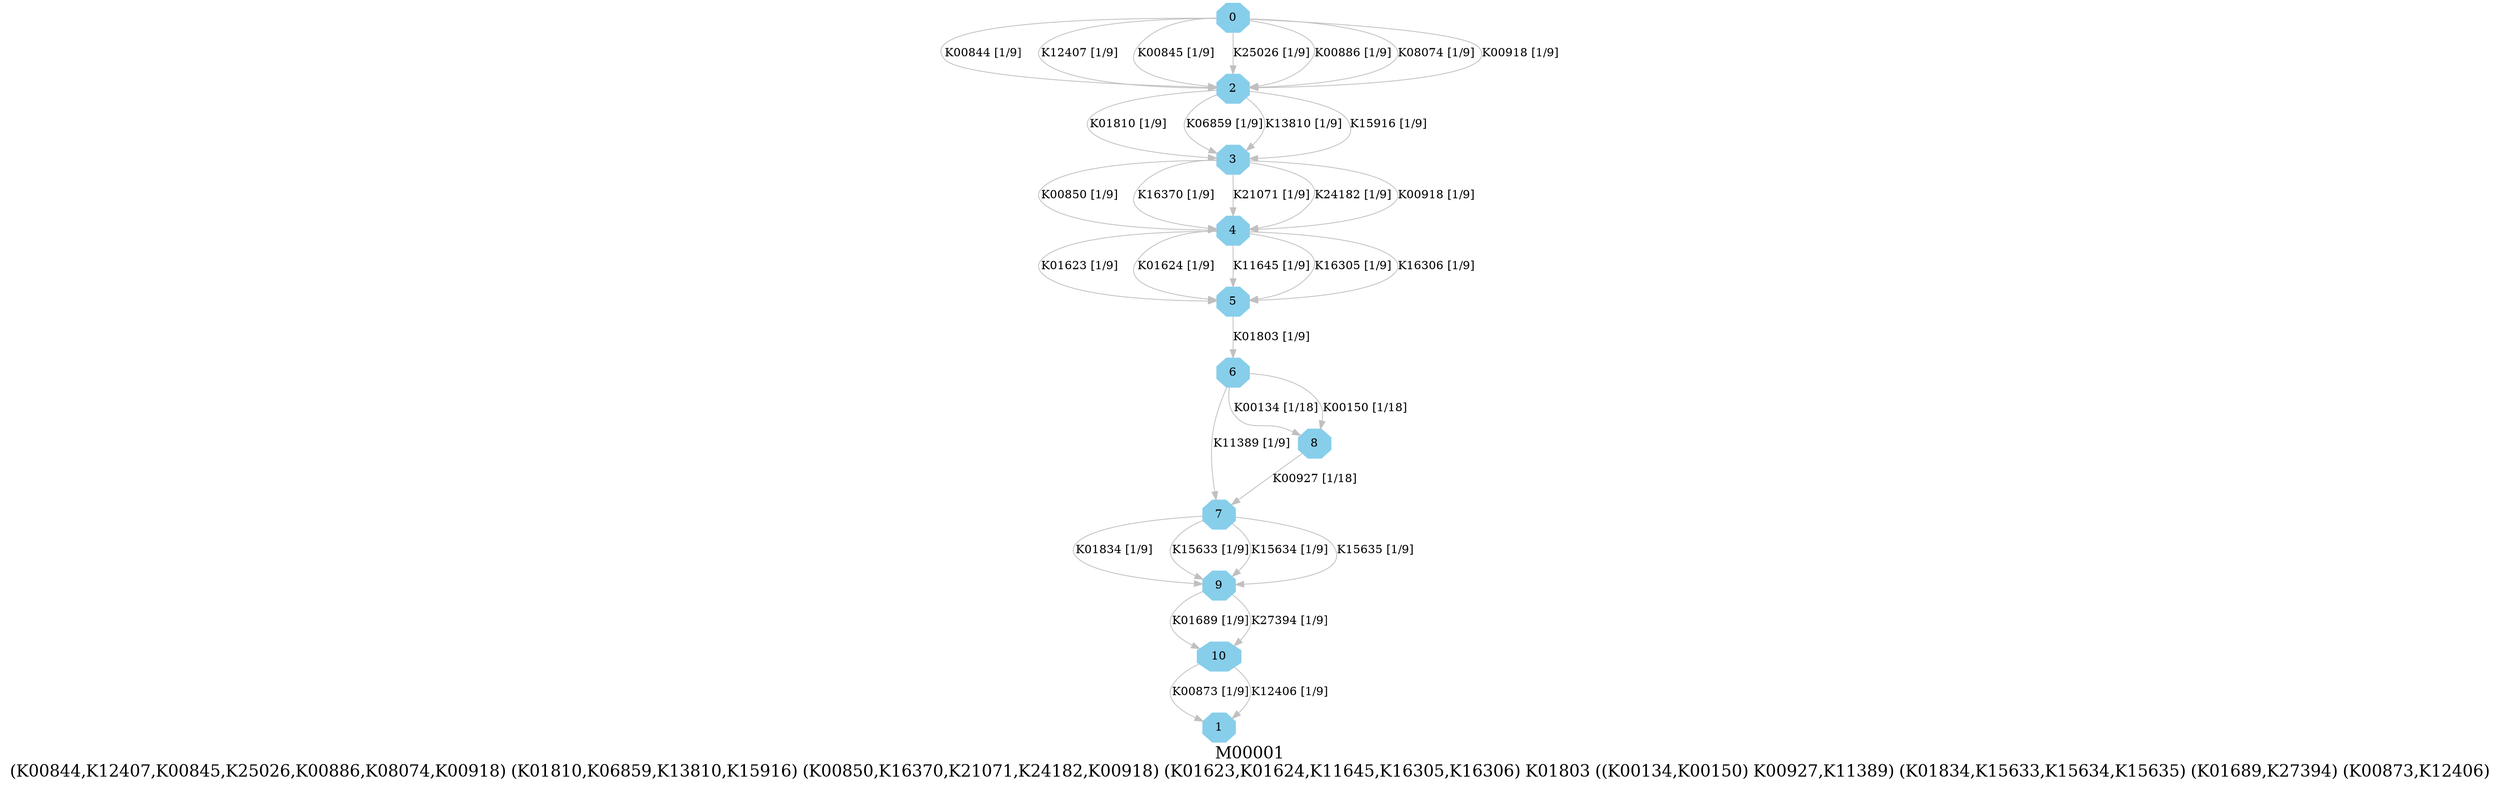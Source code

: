 digraph G {
graph [label="M00001
(K00844,K12407,K00845,K25026,K00886,K08074,K00918) (K01810,K06859,K13810,K15916) (K00850,K16370,K21071,K24182,K00918) (K01623,K01624,K11645,K16305,K16306) K01803 ((K00134,K00150) K00927,K11389) (K01834,K15633,K15634,K15635) (K01689,K27394) (K00873,K12406)",fontsize=20];
node [shape=box,style=filled];
edge [len=3,color=grey];
{node [width=.3,height=.3,shape=octagon,style=filled,color=skyblue] 0 1 2 3 4 5 6 7 8 9 10 }
0 -> 2 [label="K00844 [1/9]"];
0 -> 2 [label="K12407 [1/9]"];
0 -> 2 [label="K00845 [1/9]"];
0 -> 2 [label="K25026 [1/9]"];
0 -> 2 [label="K00886 [1/9]"];
0 -> 2 [label="K08074 [1/9]"];
0 -> 2 [label="K00918 [1/9]"];
2 -> 3 [label="K01810 [1/9]"];
2 -> 3 [label="K06859 [1/9]"];
2 -> 3 [label="K13810 [1/9]"];
2 -> 3 [label="K15916 [1/9]"];
3 -> 4 [label="K00850 [1/9]"];
3 -> 4 [label="K16370 [1/9]"];
3 -> 4 [label="K21071 [1/9]"];
3 -> 4 [label="K24182 [1/9]"];
3 -> 4 [label="K00918 [1/9]"];
4 -> 5 [label="K01623 [1/9]"];
4 -> 5 [label="K01624 [1/9]"];
4 -> 5 [label="K11645 [1/9]"];
4 -> 5 [label="K16305 [1/9]"];
4 -> 5 [label="K16306 [1/9]"];
5 -> 6 [label="K01803 [1/9]"];
6 -> 8 [label="K00134 [1/18]"];
6 -> 8 [label="K00150 [1/18]"];
6 -> 7 [label="K11389 [1/9]"];
7 -> 9 [label="K01834 [1/9]"];
7 -> 9 [label="K15633 [1/9]"];
7 -> 9 [label="K15634 [1/9]"];
7 -> 9 [label="K15635 [1/9]"];
8 -> 7 [label="K00927 [1/18]"];
9 -> 10 [label="K01689 [1/9]"];
9 -> 10 [label="K27394 [1/9]"];
10 -> 1 [label="K00873 [1/9]"];
10 -> 1 [label="K12406 [1/9]"];
}